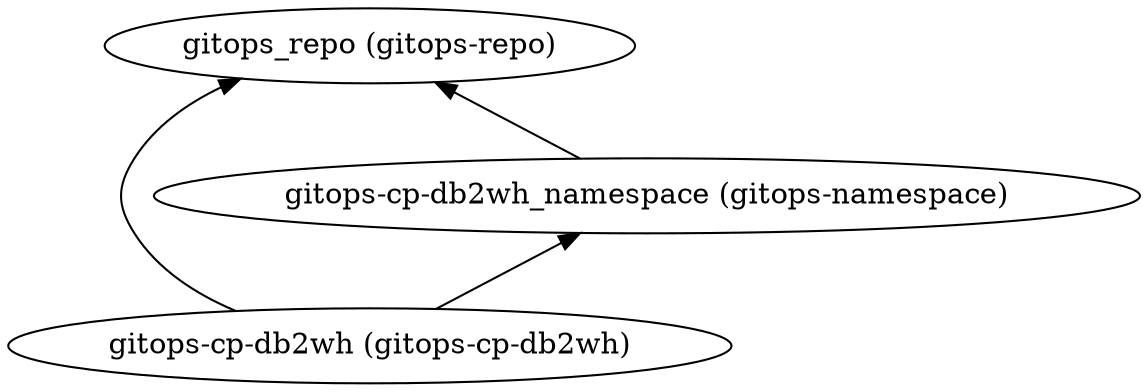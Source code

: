 digraph {
    rankdir="BT"
    "gitops-cp-db2wh (gitops-cp-db2wh)" -> "gitops_repo (gitops-repo)"
"gitops-cp-db2wh (gitops-cp-db2wh)" -> "gitops-cp-db2wh_namespace (gitops-namespace)"
"gitops-cp-db2wh (gitops-cp-db2wh)"
"gitops_repo (gitops-repo)"
"gitops-cp-db2wh_namespace (gitops-namespace)" -> "gitops_repo (gitops-repo)"
"gitops-cp-db2wh_namespace (gitops-namespace)"
  }
